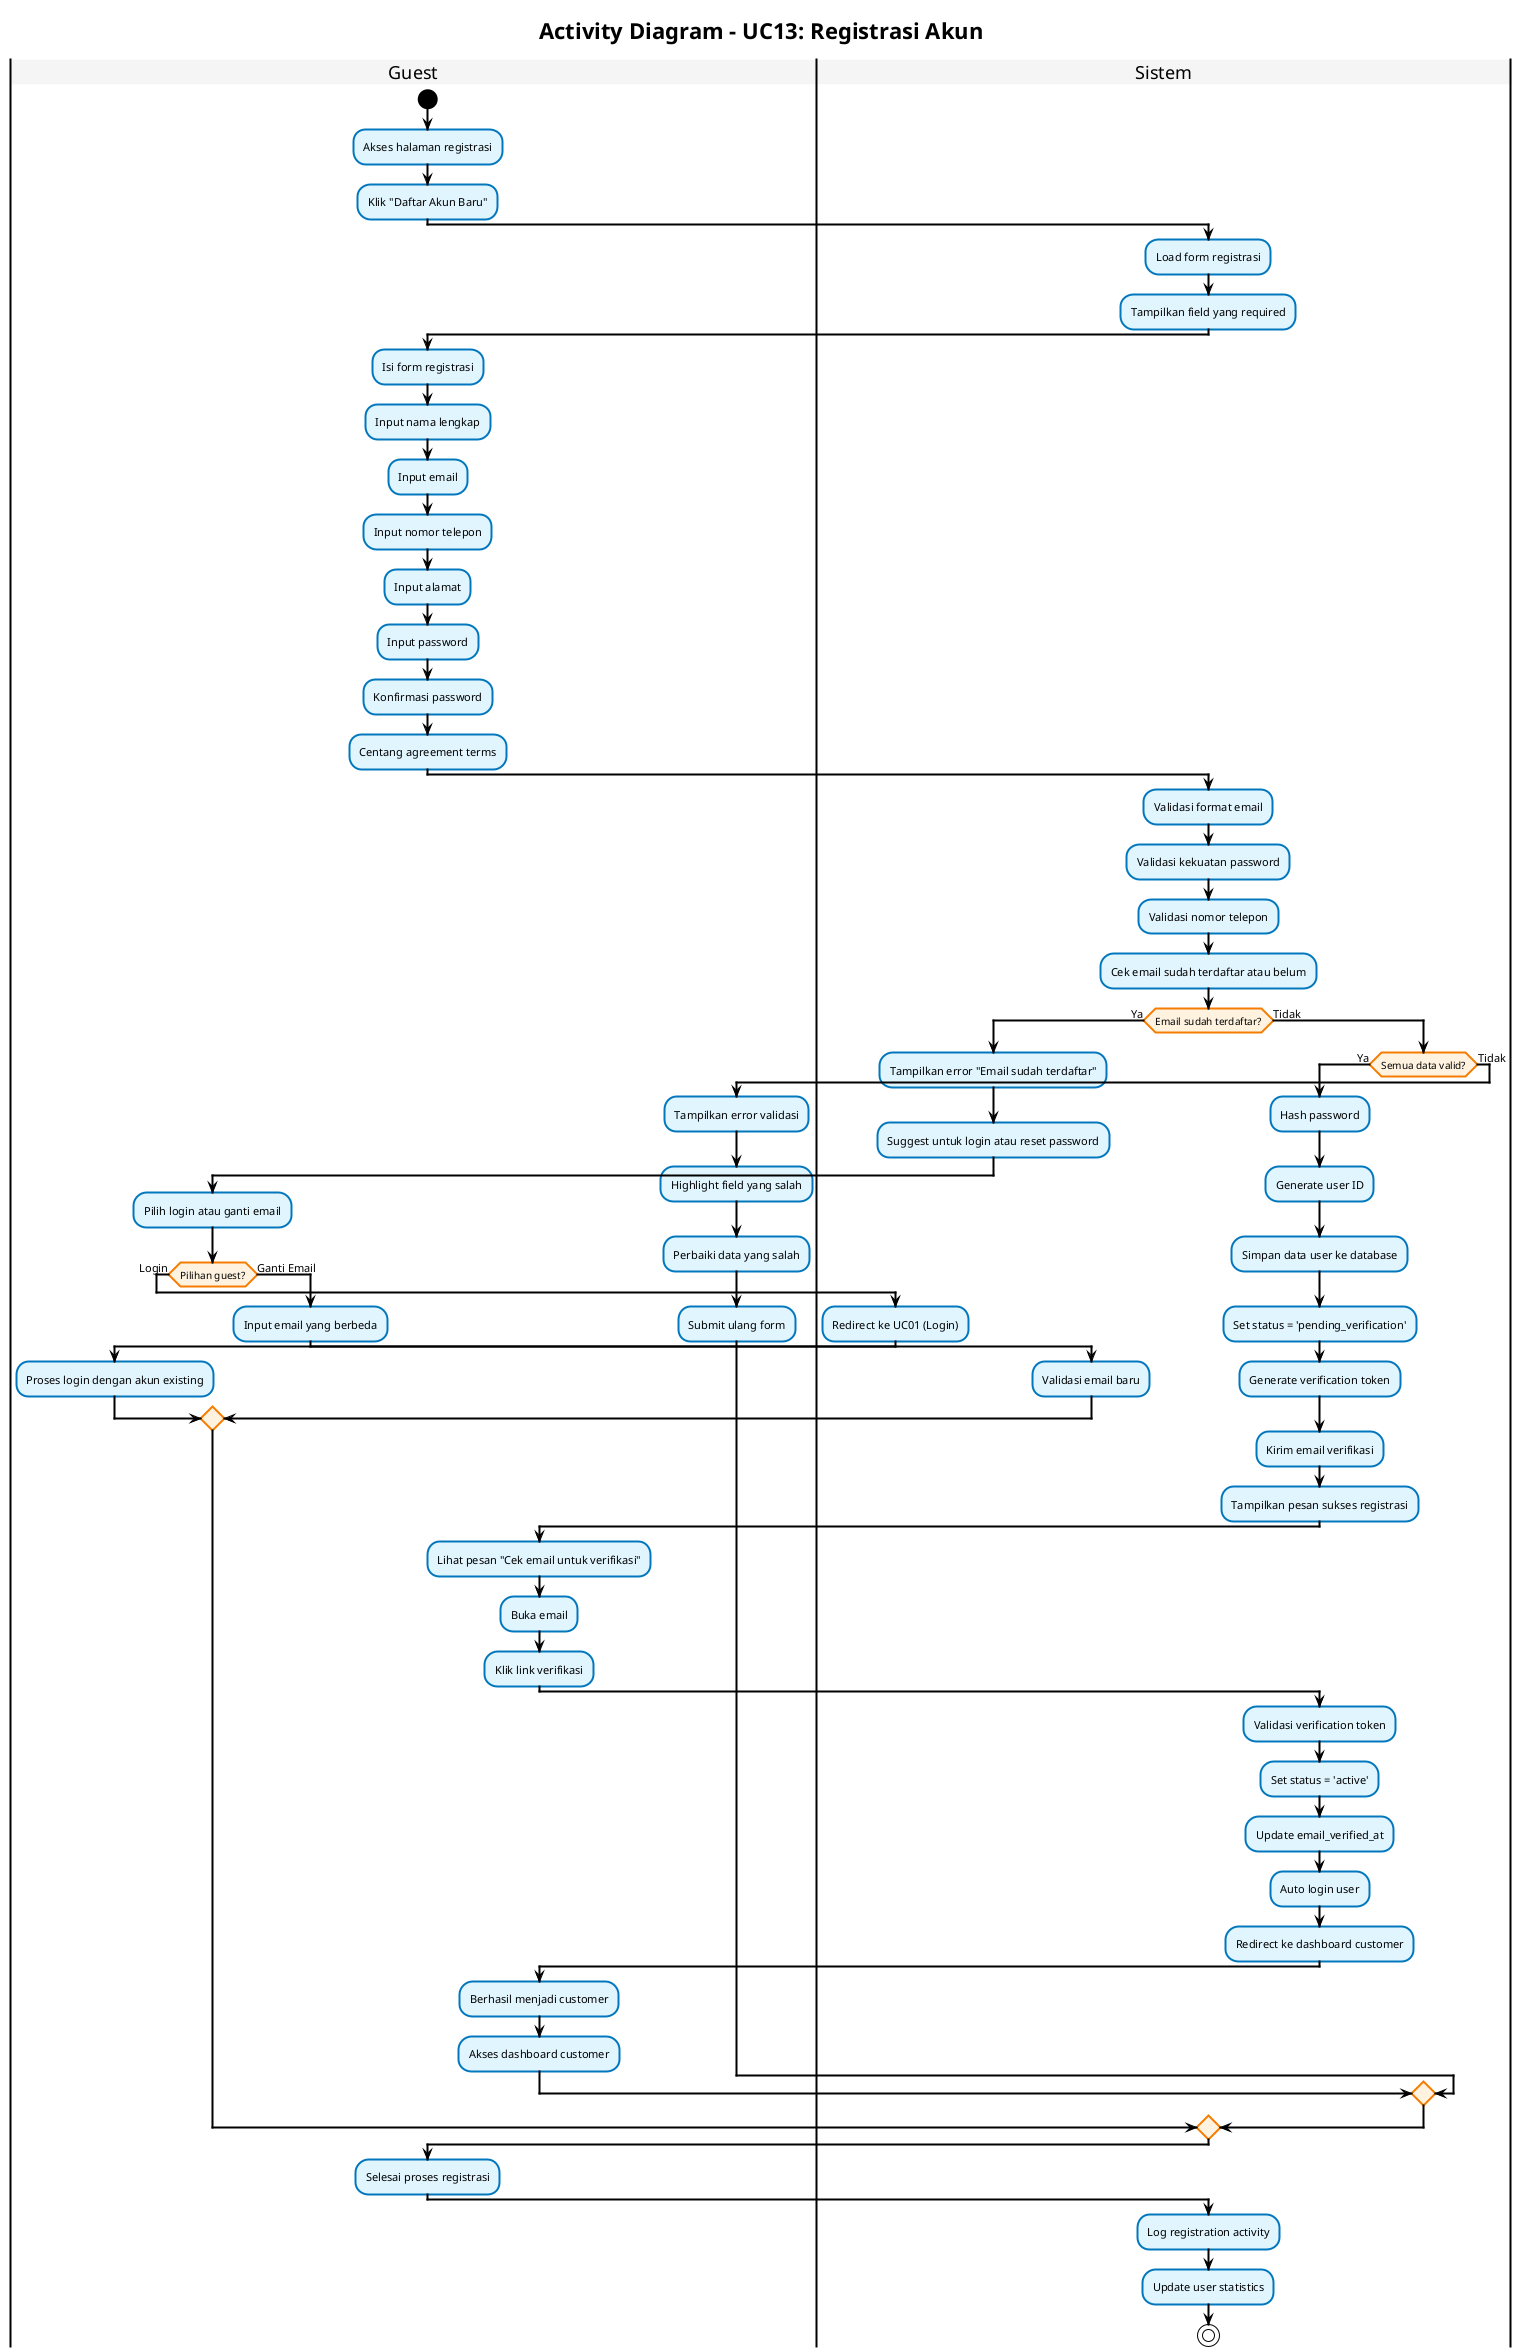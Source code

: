 @startuml

!theme plain
skinparam backgroundColor white
skinparam shadowing false
skinparam handwritten false

' Styling UML BPMN yang tegas dan standar
skinparam activity {
    BackgroundColor #E1F5FE
    BorderColor #0277BD
    BorderThickness 2
    FontSize 11
}

skinparam activityDiamond {
    BackgroundColor #FFF3E0
    BorderColor #F57C00
    BorderThickness 2
    FontSize 10
}

skinparam activityStart {
    Color black
}

skinparam activityEnd {
    Color black
}

skinparam arrow {
    Color black
    Thickness 2
}

skinparam swimlane {
    BorderColor black
    BorderThickness 2
    TitleBackgroundColor #F5F5F5
}

skinparam linetype ortho
skinparam nodesep 20
skinparam ranksep 30

title **Activity Diagram - UC13: Registrasi Akun**

|Guest|
start
:Akses halaman registrasi;
:Klik "Daftar Akun Baru";

|Sistem|
:Load form registrasi;
:Tampilkan field yang required;

|Guest|
:Isi form registrasi;
:Input nama lengkap;
:Input email;
:Input nomor telepon;
:Input alamat;
:Input password;
:Konfirmasi password;
:Centang agreement terms;

|Sistem|
:Validasi format email;
:Validasi kekuatan password;
:Validasi nomor telepon;
:Cek email sudah terdaftar atau belum;

if (Email sudah terdaftar?) then (Ya)
  :Tampilkan error "Email sudah terdaftar";
  :Suggest untuk login atau reset password;
  
  |Guest|
  :Pilih login atau ganti email;
  
  if (Pilihan guest?) then (Login)
    |Sistem|
    :Redirect ke UC01 (Login);
    
    |Guest|
    :Proses login dengan akun existing;
  else (Ganti Email)
    :Input email yang berbeda;
    
    |Sistem|
    :Validasi email baru;
  endif
else (Tidak)
  if (Semua data valid?) then (Ya)
    :Hash password;
    :Generate user ID;
    :Simpan data user ke database;
    :Set status = 'pending_verification';
    :Generate verification token;
    :Kirim email verifikasi;
    :Tampilkan pesan sukses registrasi;
    
    |Guest|
    :Lihat pesan "Cek email untuk verifikasi";
    :Buka email;
    :Klik link verifikasi;
    
    |Sistem|
    :Validasi verification token;
    :Set status = 'active';
    :Update email_verified_at;
    :Auto login user;
    :Redirect ke dashboard customer;
    
    |Guest|
    :Berhasil menjadi customer;
    :Akses dashboard customer;
  else (Tidak)
    :Tampilkan error validasi;
    :Highlight field yang salah;
    
    |Guest|
    :Perbaiki data yang salah;
    :Submit ulang form;
  endif
endif

' MERGE POINT - All paths converge here
|Guest|
:Selesai proses registrasi;

|Sistem|
:Log registration activity;
:Update user statistics;
' SINGLE END POINT
stop

@enduml

